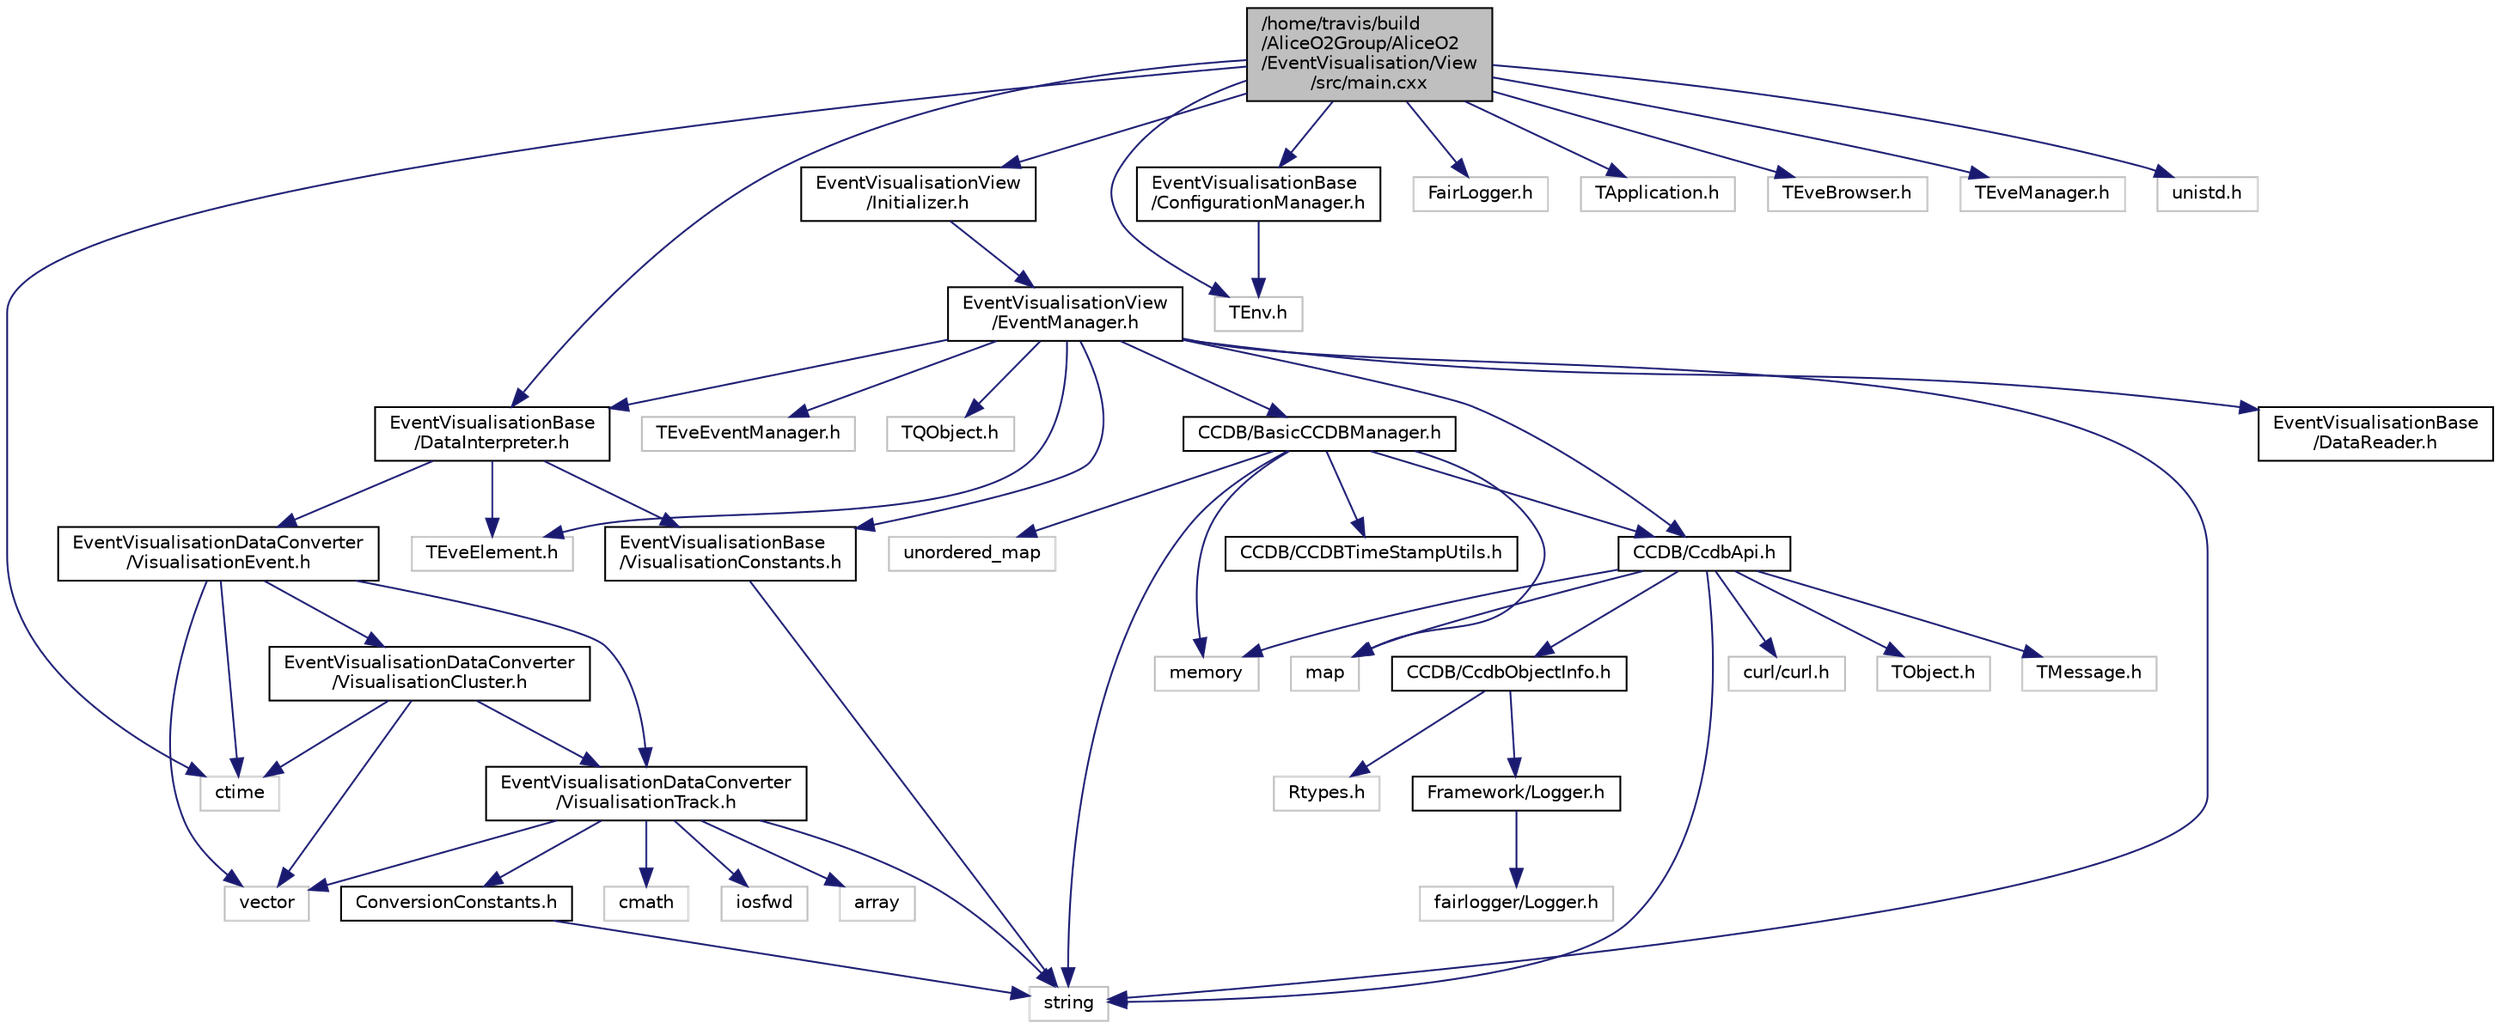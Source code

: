 digraph "/home/travis/build/AliceO2Group/AliceO2/EventVisualisation/View/src/main.cxx"
{
 // INTERACTIVE_SVG=YES
  bgcolor="transparent";
  edge [fontname="Helvetica",fontsize="10",labelfontname="Helvetica",labelfontsize="10"];
  node [fontname="Helvetica",fontsize="10",shape=record];
  Node0 [label="/home/travis/build\l/AliceO2Group/AliceO2\l/EventVisualisation/View\l/src/main.cxx",height=0.2,width=0.4,color="black", fillcolor="grey75", style="filled", fontcolor="black"];
  Node0 -> Node1 [color="midnightblue",fontsize="10",style="solid",fontname="Helvetica"];
  Node1 [label="EventVisualisationView\l/Initializer.h",height=0.2,width=0.4,color="black",URL="$d8/df3/Initializer_8h.html"];
  Node1 -> Node2 [color="midnightblue",fontsize="10",style="solid",fontname="Helvetica"];
  Node2 [label="EventVisualisationView\l/EventManager.h",height=0.2,width=0.4,color="black",URL="$d8/d25/EventManager_8h.html"];
  Node2 -> Node3 [color="midnightblue",fontsize="10",style="solid",fontname="Helvetica"];
  Node3 [label="EventVisualisationBase\l/VisualisationConstants.h",height=0.2,width=0.4,color="black",URL="$d6/d7c/VisualisationConstants_8h.html"];
  Node3 -> Node4 [color="midnightblue",fontsize="10",style="solid",fontname="Helvetica"];
  Node4 [label="string",height=0.2,width=0.4,color="grey75"];
  Node2 -> Node5 [color="midnightblue",fontsize="10",style="solid",fontname="Helvetica"];
  Node5 [label="EventVisualisationBase\l/DataInterpreter.h",height=0.2,width=0.4,color="black",URL="$dd/dbf/DataInterpreter_8h.html"];
  Node5 -> Node3 [color="midnightblue",fontsize="10",style="solid",fontname="Helvetica"];
  Node5 -> Node6 [color="midnightblue",fontsize="10",style="solid",fontname="Helvetica"];
  Node6 [label="EventVisualisationDataConverter\l/VisualisationEvent.h",height=0.2,width=0.4,color="black",URL="$d0/d35/VisualisationEvent_8h.html"];
  Node6 -> Node7 [color="midnightblue",fontsize="10",style="solid",fontname="Helvetica"];
  Node7 [label="EventVisualisationDataConverter\l/VisualisationTrack.h",height=0.2,width=0.4,color="black",URL="$d0/d40/VisualisationTrack_8h.html"];
  Node7 -> Node8 [color="midnightblue",fontsize="10",style="solid",fontname="Helvetica"];
  Node8 [label="ConversionConstants.h",height=0.2,width=0.4,color="black",URL="$de/ddf/ConversionConstants_8h.html"];
  Node8 -> Node4 [color="midnightblue",fontsize="10",style="solid",fontname="Helvetica"];
  Node7 -> Node9 [color="midnightblue",fontsize="10",style="solid",fontname="Helvetica"];
  Node9 [label="iosfwd",height=0.2,width=0.4,color="grey75"];
  Node7 -> Node4 [color="midnightblue",fontsize="10",style="solid",fontname="Helvetica"];
  Node7 -> Node10 [color="midnightblue",fontsize="10",style="solid",fontname="Helvetica"];
  Node10 [label="vector",height=0.2,width=0.4,color="grey75"];
  Node7 -> Node11 [color="midnightblue",fontsize="10",style="solid",fontname="Helvetica"];
  Node11 [label="array",height=0.2,width=0.4,color="grey75"];
  Node7 -> Node12 [color="midnightblue",fontsize="10",style="solid",fontname="Helvetica"];
  Node12 [label="cmath",height=0.2,width=0.4,color="grey75"];
  Node6 -> Node13 [color="midnightblue",fontsize="10",style="solid",fontname="Helvetica"];
  Node13 [label="EventVisualisationDataConverter\l/VisualisationCluster.h",height=0.2,width=0.4,color="black",URL="$d5/d20/VisualisationCluster_8h.html"];
  Node13 -> Node7 [color="midnightblue",fontsize="10",style="solid",fontname="Helvetica"];
  Node13 -> Node10 [color="midnightblue",fontsize="10",style="solid",fontname="Helvetica"];
  Node13 -> Node14 [color="midnightblue",fontsize="10",style="solid",fontname="Helvetica"];
  Node14 [label="ctime",height=0.2,width=0.4,color="grey75"];
  Node6 -> Node10 [color="midnightblue",fontsize="10",style="solid",fontname="Helvetica"];
  Node6 -> Node14 [color="midnightblue",fontsize="10",style="solid",fontname="Helvetica"];
  Node5 -> Node15 [color="midnightblue",fontsize="10",style="solid",fontname="Helvetica"];
  Node15 [label="TEveElement.h",height=0.2,width=0.4,color="grey75"];
  Node2 -> Node16 [color="midnightblue",fontsize="10",style="solid",fontname="Helvetica"];
  Node16 [label="EventVisualisationBase\l/DataReader.h",height=0.2,width=0.4,color="black",URL="$d7/dec/EventVisualisation_2Base_2include_2EventVisualisationBase_2DataReader_8h.html"];
  Node2 -> Node17 [color="midnightblue",fontsize="10",style="solid",fontname="Helvetica"];
  Node17 [label="CCDB/BasicCCDBManager.h",height=0.2,width=0.4,color="black",URL="$d5/df3/BasicCCDBManager_8h.html"];
  Node17 -> Node18 [color="midnightblue",fontsize="10",style="solid",fontname="Helvetica"];
  Node18 [label="CCDB/CcdbApi.h",height=0.2,width=0.4,color="black",URL="$dd/d3e/CcdbApi_8h.html"];
  Node18 -> Node4 [color="midnightblue",fontsize="10",style="solid",fontname="Helvetica"];
  Node18 -> Node19 [color="midnightblue",fontsize="10",style="solid",fontname="Helvetica"];
  Node19 [label="memory",height=0.2,width=0.4,color="grey75"];
  Node18 -> Node20 [color="midnightblue",fontsize="10",style="solid",fontname="Helvetica"];
  Node20 [label="map",height=0.2,width=0.4,color="grey75"];
  Node18 -> Node21 [color="midnightblue",fontsize="10",style="solid",fontname="Helvetica"];
  Node21 [label="curl/curl.h",height=0.2,width=0.4,color="grey75"];
  Node18 -> Node22 [color="midnightblue",fontsize="10",style="solid",fontname="Helvetica"];
  Node22 [label="TObject.h",height=0.2,width=0.4,color="grey75"];
  Node18 -> Node23 [color="midnightblue",fontsize="10",style="solid",fontname="Helvetica"];
  Node23 [label="TMessage.h",height=0.2,width=0.4,color="grey75"];
  Node18 -> Node24 [color="midnightblue",fontsize="10",style="solid",fontname="Helvetica"];
  Node24 [label="CCDB/CcdbObjectInfo.h",height=0.2,width=0.4,color="black",URL="$d4/dab/CcdbObjectInfo_8h.html"];
  Node24 -> Node25 [color="midnightblue",fontsize="10",style="solid",fontname="Helvetica"];
  Node25 [label="Rtypes.h",height=0.2,width=0.4,color="grey75"];
  Node24 -> Node26 [color="midnightblue",fontsize="10",style="solid",fontname="Helvetica"];
  Node26 [label="Framework/Logger.h",height=0.2,width=0.4,color="black",URL="$dd/da4/Logger_8h.html"];
  Node26 -> Node27 [color="midnightblue",fontsize="10",style="solid",fontname="Helvetica"];
  Node27 [label="fairlogger/Logger.h",height=0.2,width=0.4,color="grey75"];
  Node17 -> Node28 [color="midnightblue",fontsize="10",style="solid",fontname="Helvetica"];
  Node28 [label="CCDB/CCDBTimeStampUtils.h",height=0.2,width=0.4,color="black",URL="$da/d86/CCDBTimeStampUtils_8h.html"];
  Node17 -> Node4 [color="midnightblue",fontsize="10",style="solid",fontname="Helvetica"];
  Node17 -> Node20 [color="midnightblue",fontsize="10",style="solid",fontname="Helvetica"];
  Node17 -> Node29 [color="midnightblue",fontsize="10",style="solid",fontname="Helvetica"];
  Node29 [label="unordered_map",height=0.2,width=0.4,color="grey75"];
  Node17 -> Node19 [color="midnightblue",fontsize="10",style="solid",fontname="Helvetica"];
  Node2 -> Node18 [color="midnightblue",fontsize="10",style="solid",fontname="Helvetica"];
  Node2 -> Node15 [color="midnightblue",fontsize="10",style="solid",fontname="Helvetica"];
  Node2 -> Node30 [color="midnightblue",fontsize="10",style="solid",fontname="Helvetica"];
  Node30 [label="TEveEventManager.h",height=0.2,width=0.4,color="grey75"];
  Node2 -> Node31 [color="midnightblue",fontsize="10",style="solid",fontname="Helvetica"];
  Node31 [label="TQObject.h",height=0.2,width=0.4,color="grey75"];
  Node2 -> Node4 [color="midnightblue",fontsize="10",style="solid",fontname="Helvetica"];
  Node0 -> Node32 [color="midnightblue",fontsize="10",style="solid",fontname="Helvetica"];
  Node32 [label="EventVisualisationBase\l/ConfigurationManager.h",height=0.2,width=0.4,color="black",URL="$db/d9e/ConfigurationManager_8h.html"];
  Node32 -> Node33 [color="midnightblue",fontsize="10",style="solid",fontname="Helvetica"];
  Node33 [label="TEnv.h",height=0.2,width=0.4,color="grey75"];
  Node0 -> Node5 [color="midnightblue",fontsize="10",style="solid",fontname="Helvetica"];
  Node0 -> Node34 [color="midnightblue",fontsize="10",style="solid",fontname="Helvetica"];
  Node34 [label="FairLogger.h",height=0.2,width=0.4,color="grey75"];
  Node0 -> Node35 [color="midnightblue",fontsize="10",style="solid",fontname="Helvetica"];
  Node35 [label="TApplication.h",height=0.2,width=0.4,color="grey75"];
  Node0 -> Node36 [color="midnightblue",fontsize="10",style="solid",fontname="Helvetica"];
  Node36 [label="TEveBrowser.h",height=0.2,width=0.4,color="grey75"];
  Node0 -> Node37 [color="midnightblue",fontsize="10",style="solid",fontname="Helvetica"];
  Node37 [label="TEveManager.h",height=0.2,width=0.4,color="grey75"];
  Node0 -> Node33 [color="midnightblue",fontsize="10",style="solid",fontname="Helvetica"];
  Node0 -> Node38 [color="midnightblue",fontsize="10",style="solid",fontname="Helvetica"];
  Node38 [label="unistd.h",height=0.2,width=0.4,color="grey75"];
  Node0 -> Node14 [color="midnightblue",fontsize="10",style="solid",fontname="Helvetica"];
}
